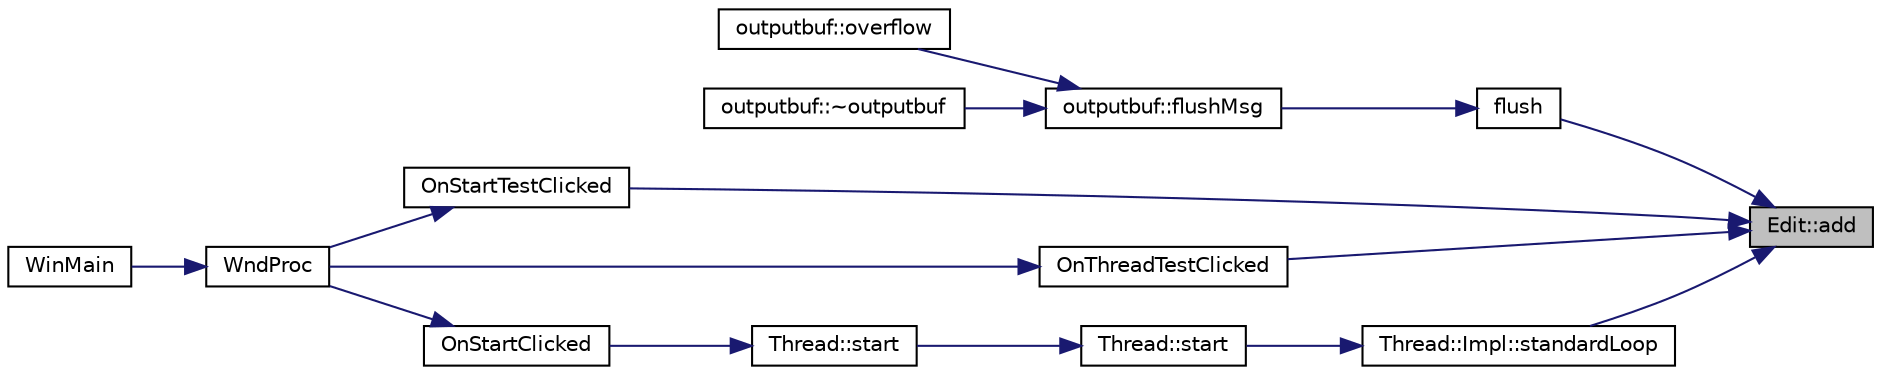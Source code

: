digraph "Edit::add"
{
 // INTERACTIVE_SVG=YES
 // LATEX_PDF_SIZE
  edge [fontname="Helvetica",fontsize="10",labelfontname="Helvetica",labelfontsize="10"];
  node [fontname="Helvetica",fontsize="10",shape=record];
  rankdir="RL";
  Node1 [label="Edit::add",height=0.2,width=0.4,color="black", fillcolor="grey75", style="filled", fontcolor="black",tooltip=" "];
  Node1 -> Node2 [dir="back",color="midnightblue",fontsize="10",style="solid",fontname="Helvetica"];
  Node2 [label="flush",height=0.2,width=0.4,color="black", fillcolor="white", style="filled",URL="$output_8hpp.html#ad715e61f7587d83c205d24cfc114282a",tooltip=" "];
  Node2 -> Node3 [dir="back",color="midnightblue",fontsize="10",style="solid",fontname="Helvetica"];
  Node3 [label="outputbuf::flushMsg",height=0.2,width=0.4,color="black", fillcolor="white", style="filled",URL="$classoutputbuf.html#ae4bacbf184222fca04c7e3f09309e1c2",tooltip=" "];
  Node3 -> Node4 [dir="back",color="midnightblue",fontsize="10",style="solid",fontname="Helvetica"];
  Node4 [label="outputbuf::overflow",height=0.2,width=0.4,color="black", fillcolor="white", style="filled",URL="$classoutputbuf.html#a7525670600d2f14b79000875633aa6d8",tooltip=" "];
  Node3 -> Node5 [dir="back",color="midnightblue",fontsize="10",style="solid",fontname="Helvetica"];
  Node5 [label="outputbuf::~outputbuf",height=0.2,width=0.4,color="black", fillcolor="white", style="filled",URL="$classoutputbuf.html#ab37c9e3806825271abd4f04d0f045e54",tooltip=" "];
  Node1 -> Node6 [dir="back",color="midnightblue",fontsize="10",style="solid",fontname="Helvetica"];
  Node6 [label="OnStartTestClicked",height=0.2,width=0.4,color="black", fillcolor="white", style="filled",URL="$main_8cpp.html#a1870be22060f25a2595afa09934e9784",tooltip=" "];
  Node6 -> Node7 [dir="back",color="midnightblue",fontsize="10",style="solid",fontname="Helvetica"];
  Node7 [label="WndProc",height=0.2,width=0.4,color="black", fillcolor="white", style="filled",URL="$main_8cpp.html#a30a1e3b0304f1b083637664cbda94e72",tooltip="The declaration of the main message processing function."];
  Node7 -> Node8 [dir="back",color="midnightblue",fontsize="10",style="solid",fontname="Helvetica"];
  Node8 [label="WinMain",height=0.2,width=0.4,color="black", fillcolor="white", style="filled",URL="$main_8cpp.html#a946cd7d17bf6760d82ded70909de9a6d",tooltip="The beginning of everything."];
  Node1 -> Node9 [dir="back",color="midnightblue",fontsize="10",style="solid",fontname="Helvetica"];
  Node9 [label="OnThreadTestClicked",height=0.2,width=0.4,color="black", fillcolor="white", style="filled",URL="$main_8cpp.html#a6e6bef72e348d49296a2aa278ce80ca6",tooltip="Thread-Test-Button event handler."];
  Node9 -> Node7 [dir="back",color="midnightblue",fontsize="10",style="solid",fontname="Helvetica"];
  Node1 -> Node10 [dir="back",color="midnightblue",fontsize="10",style="solid",fontname="Helvetica"];
  Node10 [label="Thread::Impl::standardLoop",height=0.2,width=0.4,color="black", fillcolor="white", style="filled",URL="$struct_thread_1_1_impl.html#a0164f5b95922ac969d1d81914e5d5eb9",tooltip="The normally used processing loop of a background thread."];
  Node10 -> Node11 [dir="back",color="midnightblue",fontsize="10",style="solid",fontname="Helvetica"];
  Node11 [label="Thread::start",height=0.2,width=0.4,color="black", fillcolor="white", style="filled",URL="$class_thread.html#a1f53ee62bd30a7924186ef26150ce262",tooltip="The most normal way to start a new thread."];
  Node11 -> Node12 [dir="back",color="midnightblue",fontsize="10",style="solid",fontname="Helvetica"];
  Node12 [label="Thread::start",height=0.2,width=0.4,color="black", fillcolor="white", style="filled",URL="$class_thread.html#ada9adb041744058adc9abb1744e86c5d",tooltip=" "];
  Node12 -> Node13 [dir="back",color="midnightblue",fontsize="10",style="solid",fontname="Helvetica"];
  Node13 [label="OnStartClicked",height=0.2,width=0.4,color="black", fillcolor="white", style="filled",URL="$main_8cpp.html#abdf0523e10fae27868b24d21a841e926",tooltip="All the magic is here :-)"];
  Node13 -> Node7 [dir="back",color="midnightblue",fontsize="10",style="solid",fontname="Helvetica"];
}
